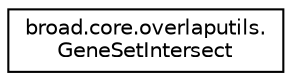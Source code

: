 digraph "Graphical Class Hierarchy"
{
  edge [fontname="Helvetica",fontsize="10",labelfontname="Helvetica",labelfontsize="10"];
  node [fontname="Helvetica",fontsize="10",shape=record];
  rankdir="LR";
  Node1 [label="broad.core.overlaputils.\lGeneSetIntersect",height=0.2,width=0.4,color="black", fillcolor="white", style="filled",URL="$classbroad_1_1core_1_1overlaputils_1_1_gene_set_intersect.html"];
}
